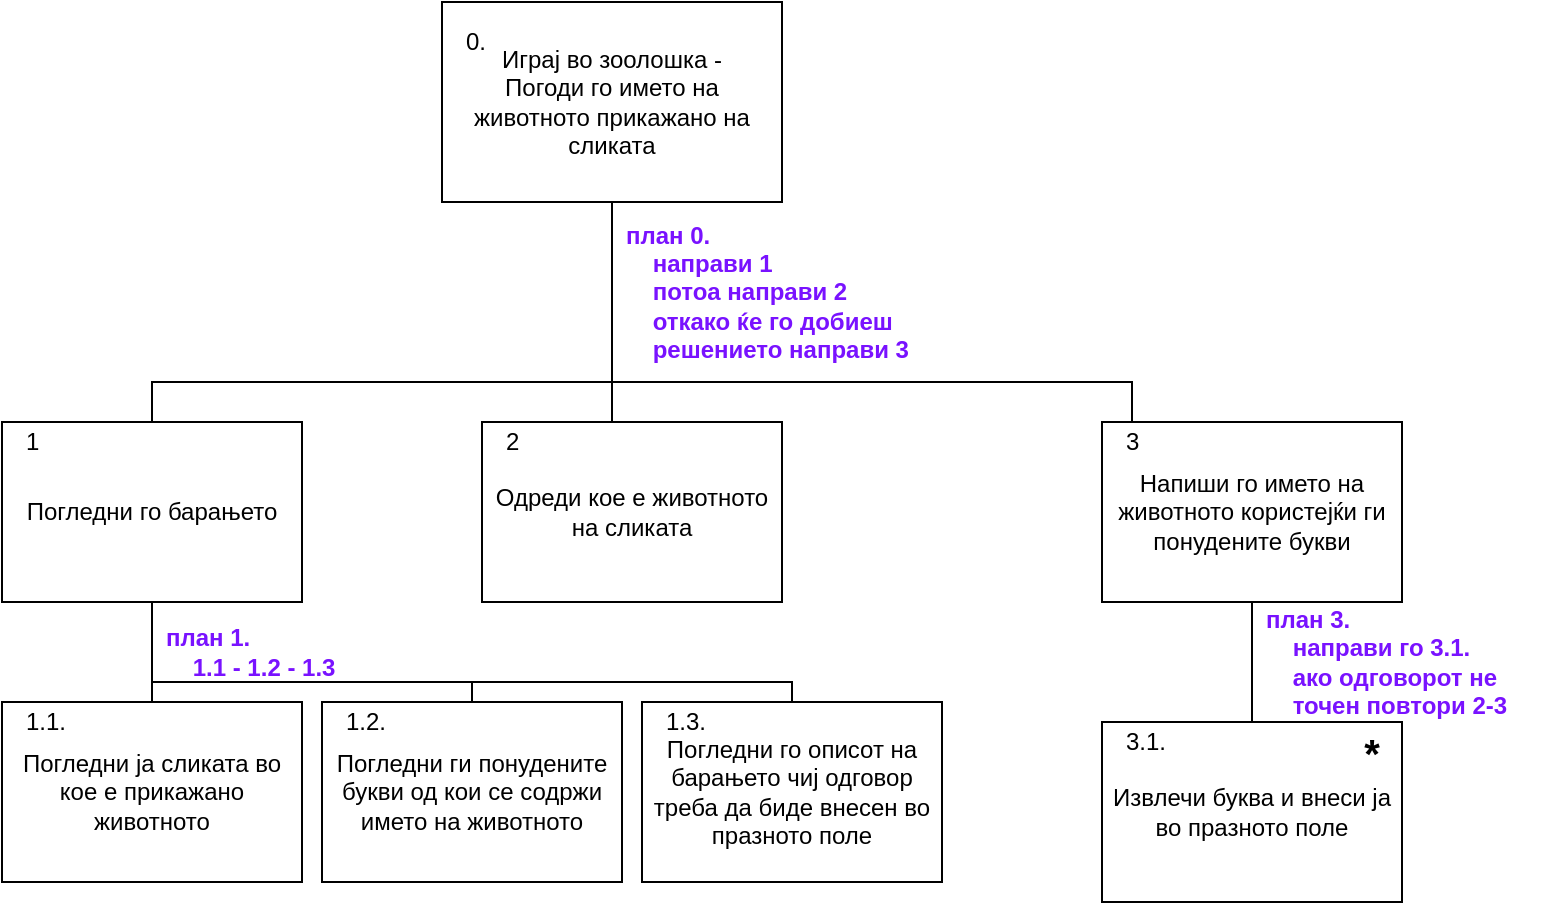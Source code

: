 <mxfile version="13.10.0" type="github">
  <diagram id="dbmzpbNbU_0EVoZNfDKH" name="Page-1">
    <mxGraphModel dx="1038" dy="1717" grid="1" gridSize="10" guides="1" tooltips="1" connect="1" arrows="1" fold="1" page="1" pageScale="1" pageWidth="827" pageHeight="1169" math="0" shadow="0">
      <root>
        <mxCell id="0" />
        <mxCell id="1" parent="0" />
        <mxCell id="J5Uw7S5W74ju-p9mBWIw-18" style="edgeStyle=orthogonalEdgeStyle;rounded=0;orthogonalLoop=1;jettySize=auto;html=1;endArrow=none;endFill=0;" edge="1" parent="1" source="J5Uw7S5W74ju-p9mBWIw-2" target="J5Uw7S5W74ju-p9mBWIw-4">
          <mxGeometry relative="1" as="geometry">
            <Array as="points">
              <mxPoint x="335" y="170" />
              <mxPoint x="105" y="170" />
            </Array>
          </mxGeometry>
        </mxCell>
        <mxCell id="J5Uw7S5W74ju-p9mBWIw-19" style="edgeStyle=orthogonalEdgeStyle;rounded=0;orthogonalLoop=1;jettySize=auto;html=1;endArrow=none;endFill=0;" edge="1" parent="1" source="J5Uw7S5W74ju-p9mBWIw-2" target="J5Uw7S5W74ju-p9mBWIw-7">
          <mxGeometry relative="1" as="geometry">
            <Array as="points">
              <mxPoint x="335" y="170" />
              <mxPoint x="335" y="170" />
            </Array>
          </mxGeometry>
        </mxCell>
        <mxCell id="J5Uw7S5W74ju-p9mBWIw-20" style="edgeStyle=orthogonalEdgeStyle;rounded=0;orthogonalLoop=1;jettySize=auto;html=1;endArrow=none;endFill=0;" edge="1" parent="1" source="J5Uw7S5W74ju-p9mBWIw-2" target="J5Uw7S5W74ju-p9mBWIw-8">
          <mxGeometry relative="1" as="geometry">
            <Array as="points">
              <mxPoint x="335" y="170" />
              <mxPoint x="595" y="170" />
            </Array>
          </mxGeometry>
        </mxCell>
        <mxCell id="J5Uw7S5W74ju-p9mBWIw-2" value="Играј во зоолошка - &lt;br&gt;Погоди го името на животното прикажано на сликата" style="rounded=0;whiteSpace=wrap;html=1;" vertex="1" parent="1">
          <mxGeometry x="250" y="-20" width="170" height="100" as="geometry" />
        </mxCell>
        <mxCell id="J5Uw7S5W74ju-p9mBWIw-3" value="0." style="text;html=1;strokeColor=none;fillColor=none;align=left;verticalAlign=middle;whiteSpace=wrap;rounded=0;" vertex="1" parent="1">
          <mxGeometry x="260" y="-10" width="30" height="20" as="geometry" />
        </mxCell>
        <mxCell id="J5Uw7S5W74ju-p9mBWIw-27" style="edgeStyle=orthogonalEdgeStyle;rounded=0;orthogonalLoop=1;jettySize=auto;html=1;entryX=0.5;entryY=0;entryDx=0;entryDy=0;endArrow=none;endFill=0;" edge="1" parent="1" source="J5Uw7S5W74ju-p9mBWIw-4" target="J5Uw7S5W74ju-p9mBWIw-9">
          <mxGeometry relative="1" as="geometry" />
        </mxCell>
        <mxCell id="J5Uw7S5W74ju-p9mBWIw-28" style="edgeStyle=orthogonalEdgeStyle;rounded=0;orthogonalLoop=1;jettySize=auto;html=1;endArrow=none;endFill=0;" edge="1" parent="1" source="J5Uw7S5W74ju-p9mBWIw-4" target="J5Uw7S5W74ju-p9mBWIw-5">
          <mxGeometry relative="1" as="geometry">
            <Array as="points">
              <mxPoint x="105" y="320" />
              <mxPoint x="265" y="320" />
            </Array>
          </mxGeometry>
        </mxCell>
        <mxCell id="J5Uw7S5W74ju-p9mBWIw-29" style="edgeStyle=orthogonalEdgeStyle;rounded=0;orthogonalLoop=1;jettySize=auto;html=1;endArrow=none;endFill=0;" edge="1" parent="1" source="J5Uw7S5W74ju-p9mBWIw-4" target="J5Uw7S5W74ju-p9mBWIw-6">
          <mxGeometry relative="1" as="geometry">
            <Array as="points">
              <mxPoint x="105" y="320" />
              <mxPoint x="425" y="320" />
            </Array>
          </mxGeometry>
        </mxCell>
        <mxCell id="J5Uw7S5W74ju-p9mBWIw-4" value="Погледни го барањето" style="rounded=0;whiteSpace=wrap;html=1;" vertex="1" parent="1">
          <mxGeometry x="30" y="190" width="150" height="90" as="geometry" />
        </mxCell>
        <mxCell id="J5Uw7S5W74ju-p9mBWIw-5" value="Погледни ги понудените букви од кои се содржи името на животното" style="rounded=0;whiteSpace=wrap;html=1;" vertex="1" parent="1">
          <mxGeometry x="190" y="330" width="150" height="90" as="geometry" />
        </mxCell>
        <mxCell id="J5Uw7S5W74ju-p9mBWIw-6" value="Погледни го описот на барањето чиј одговор треба да биде внесен во празното поле" style="rounded=0;whiteSpace=wrap;html=1;" vertex="1" parent="1">
          <mxGeometry x="350" y="330" width="150" height="90" as="geometry" />
        </mxCell>
        <mxCell id="J5Uw7S5W74ju-p9mBWIw-7" value="Одреди кое е животното на сликата" style="rounded=0;whiteSpace=wrap;html=1;" vertex="1" parent="1">
          <mxGeometry x="270" y="190" width="150" height="90" as="geometry" />
        </mxCell>
        <mxCell id="J5Uw7S5W74ju-p9mBWIw-33" style="edgeStyle=orthogonalEdgeStyle;rounded=0;orthogonalLoop=1;jettySize=auto;html=1;endArrow=none;endFill=0;" edge="1" parent="1" source="J5Uw7S5W74ju-p9mBWIw-8" target="J5Uw7S5W74ju-p9mBWIw-10">
          <mxGeometry relative="1" as="geometry">
            <Array as="points">
              <mxPoint x="655" y="310" />
              <mxPoint x="655" y="310" />
            </Array>
          </mxGeometry>
        </mxCell>
        <mxCell id="J5Uw7S5W74ju-p9mBWIw-8" value="Напиши го името на животното користејќи ги понудените букви" style="rounded=0;whiteSpace=wrap;html=1;" vertex="1" parent="1">
          <mxGeometry x="580" y="190" width="150" height="90" as="geometry" />
        </mxCell>
        <mxCell id="J5Uw7S5W74ju-p9mBWIw-9" value="Погледни ја сликата во кое е прикажано животното" style="rounded=0;whiteSpace=wrap;html=1;" vertex="1" parent="1">
          <mxGeometry x="30" y="330" width="150" height="90" as="geometry" />
        </mxCell>
        <mxCell id="J5Uw7S5W74ju-p9mBWIw-10" value="Извлечи буква и внеси ја во празното поле" style="rounded=0;whiteSpace=wrap;html=1;" vertex="1" parent="1">
          <mxGeometry x="580" y="340" width="150" height="90" as="geometry" />
        </mxCell>
        <mxCell id="J5Uw7S5W74ju-p9mBWIw-11" value="1" style="text;html=1;strokeColor=none;fillColor=none;align=left;verticalAlign=middle;whiteSpace=wrap;rounded=0;" vertex="1" parent="1">
          <mxGeometry x="40" y="190" width="30" height="20" as="geometry" />
        </mxCell>
        <mxCell id="J5Uw7S5W74ju-p9mBWIw-12" value="2" style="text;html=1;strokeColor=none;fillColor=none;align=left;verticalAlign=middle;whiteSpace=wrap;rounded=0;" vertex="1" parent="1">
          <mxGeometry x="280" y="190" width="30" height="20" as="geometry" />
        </mxCell>
        <mxCell id="J5Uw7S5W74ju-p9mBWIw-13" value="3" style="text;html=1;strokeColor=none;fillColor=none;align=left;verticalAlign=middle;whiteSpace=wrap;rounded=0;" vertex="1" parent="1">
          <mxGeometry x="590" y="190" width="30" height="20" as="geometry" />
        </mxCell>
        <mxCell id="J5Uw7S5W74ju-p9mBWIw-14" value="1.1." style="text;html=1;strokeColor=none;fillColor=none;align=left;verticalAlign=middle;whiteSpace=wrap;rounded=0;" vertex="1" parent="1">
          <mxGeometry x="40" y="330" width="30" height="20" as="geometry" />
        </mxCell>
        <mxCell id="J5Uw7S5W74ju-p9mBWIw-15" value="1.2." style="text;html=1;strokeColor=none;fillColor=none;align=left;verticalAlign=middle;whiteSpace=wrap;rounded=0;" vertex="1" parent="1">
          <mxGeometry x="200" y="330" width="30" height="20" as="geometry" />
        </mxCell>
        <mxCell id="J5Uw7S5W74ju-p9mBWIw-16" value="1.3." style="text;html=1;strokeColor=none;fillColor=none;align=left;verticalAlign=middle;whiteSpace=wrap;rounded=0;" vertex="1" parent="1">
          <mxGeometry x="360" y="330" width="30" height="20" as="geometry" />
        </mxCell>
        <mxCell id="J5Uw7S5W74ju-p9mBWIw-17" value="3.1." style="text;html=1;strokeColor=none;fillColor=none;align=left;verticalAlign=middle;whiteSpace=wrap;rounded=0;" vertex="1" parent="1">
          <mxGeometry x="590" y="340" width="30" height="20" as="geometry" />
        </mxCell>
        <mxCell id="J5Uw7S5W74ju-p9mBWIw-21" value="&lt;b&gt;&lt;font color=&quot;#7912ff&quot;&gt;план 0.&lt;br&gt;&amp;nbsp; &amp;nbsp; направи 1&lt;br&gt;&amp;nbsp; &amp;nbsp; потоа направи 2&lt;br&gt;&amp;nbsp; &amp;nbsp; откако ќе го добиеш &lt;br&gt;&amp;nbsp; &amp;nbsp; решението направи 3&lt;/font&gt;&lt;/b&gt;" style="text;html=1;align=left;verticalAlign=middle;resizable=0;points=[];autosize=1;" vertex="1" parent="1">
          <mxGeometry x="340" y="90" width="160" height="70" as="geometry" />
        </mxCell>
        <mxCell id="J5Uw7S5W74ju-p9mBWIw-30" value="&lt;b&gt;&lt;font color=&quot;#7912ff&quot;&gt;&amp;nbsp; &amp;nbsp;план 1.&lt;br&gt;&amp;nbsp; &amp;nbsp; &amp;nbsp; &amp;nbsp;1.1 - 1.2 - 1.3&lt;/font&gt;&lt;/b&gt;" style="text;html=1;align=left;verticalAlign=middle;resizable=0;points=[];autosize=1;" vertex="1" parent="1">
          <mxGeometry x="100" y="290" width="110" height="30" as="geometry" />
        </mxCell>
        <mxCell id="J5Uw7S5W74ju-p9mBWIw-34" value="&lt;b&gt;&lt;font color=&quot;#7912ff&quot;&gt;&amp;nbsp; &amp;nbsp;план 3.&lt;br&gt;&amp;nbsp; &amp;nbsp; &amp;nbsp; &amp;nbsp;направи го 3.1.&lt;br&gt;&amp;nbsp; &amp;nbsp; &amp;nbsp; &amp;nbsp;ако одговорот не&lt;br&gt;&amp;nbsp; &amp;nbsp; &amp;nbsp; &amp;nbsp;точен повтори 2-3&lt;br&gt;&lt;/font&gt;&lt;/b&gt;" style="text;html=1;align=left;verticalAlign=middle;resizable=0;points=[];autosize=1;" vertex="1" parent="1">
          <mxGeometry x="650" y="280" width="150" height="60" as="geometry" />
        </mxCell>
        <mxCell id="J5Uw7S5W74ju-p9mBWIw-35" value="&lt;font size=&quot;1&quot;&gt;&lt;b style=&quot;font-size: 20px&quot;&gt;*&lt;/b&gt;&lt;/font&gt;" style="text;html=1;strokeColor=none;fillColor=none;align=center;verticalAlign=middle;whiteSpace=wrap;rounded=0;" vertex="1" parent="1">
          <mxGeometry x="700" y="350" width="30" height="10" as="geometry" />
        </mxCell>
      </root>
    </mxGraphModel>
  </diagram>
</mxfile>
